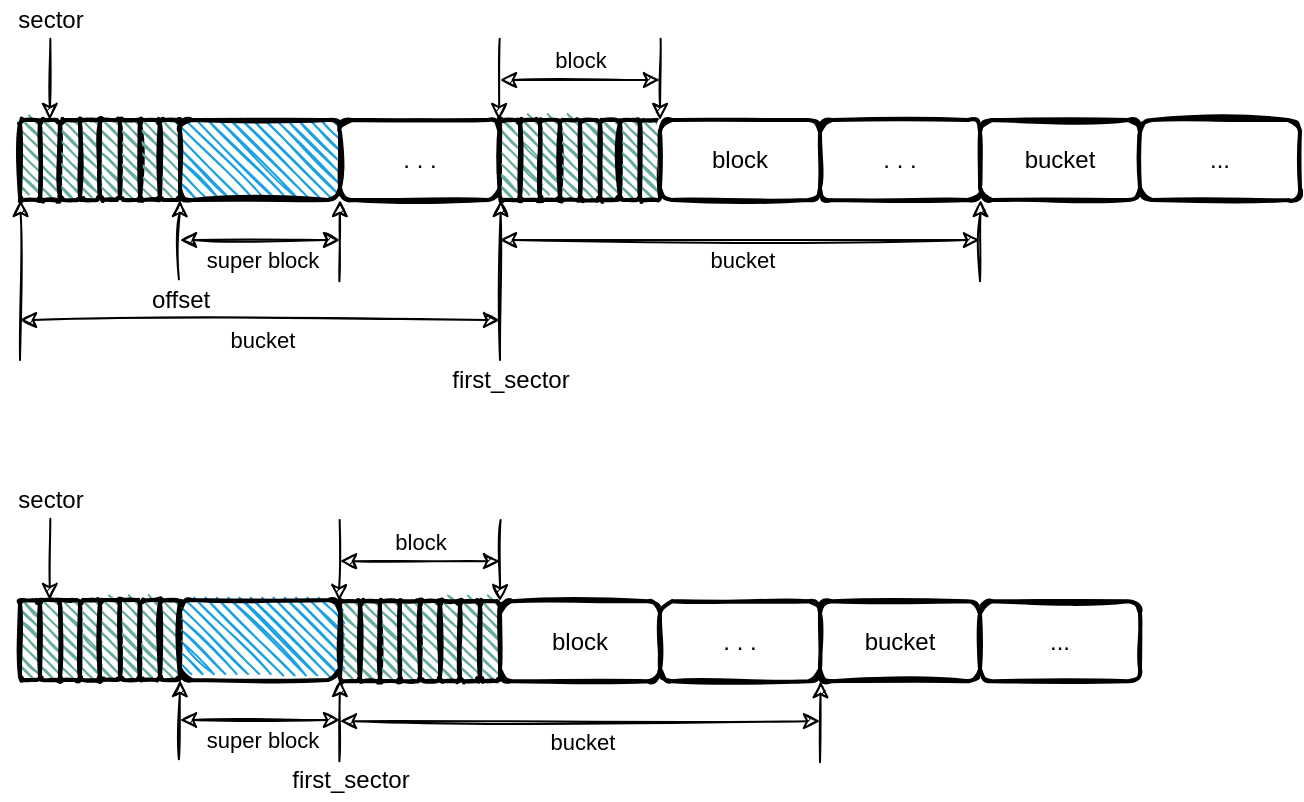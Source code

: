 <mxfile version="15.0.6" type="github">
  <diagram id="NqHhU-2h8I4aDM1TWToB" name="Page-1">
    <mxGraphModel dx="981" dy="637" grid="1" gridSize="10" guides="1" tooltips="1" connect="1" arrows="1" fold="1" page="1" pageScale="1" pageWidth="827" pageHeight="1169" math="0" shadow="0">
      <root>
        <mxCell id="0" />
        <mxCell id="1" parent="0" />
        <mxCell id="b2ZR7eKNKqCj4pdxpmJj-1" value="" style="rounded=1;whiteSpace=wrap;html=1;strokeWidth=2;fillWeight=1;hachureGap=4;hachureAngle=45;fillColor=#1ba1e2;sketch=1;" vertex="1" parent="1">
          <mxGeometry x="120" y="80" width="80" height="40" as="geometry" />
        </mxCell>
        <mxCell id="b2ZR7eKNKqCj4pdxpmJj-3" value="" style="endArrow=classic;html=1;entryX=0;entryY=1;entryDx=0;entryDy=0;sketch=1;exitX=0.486;exitY=-0.017;exitDx=0;exitDy=0;exitPerimeter=0;" edge="1" parent="1" source="b2ZR7eKNKqCj4pdxpmJj-5" target="b2ZR7eKNKqCj4pdxpmJj-1">
          <mxGeometry width="50" height="50" relative="1" as="geometry">
            <mxPoint x="80" y="160" as="sourcePoint" />
            <mxPoint x="130" y="190" as="targetPoint" />
          </mxGeometry>
        </mxCell>
        <mxCell id="b2ZR7eKNKqCj4pdxpmJj-5" value="offset" style="text;html=1;align=center;verticalAlign=middle;resizable=0;points=[];autosize=1;strokeColor=none;fillColor=none;" vertex="1" parent="1">
          <mxGeometry x="100" y="160" width="40" height="20" as="geometry" />
        </mxCell>
        <mxCell id="b2ZR7eKNKqCj4pdxpmJj-6" value="" style="rounded=1;whiteSpace=wrap;html=1;strokeWidth=2;fillWeight=1;hachureGap=4;hachureAngle=45;sketch=1;fillColor=#67AB9F;" vertex="1" parent="1">
          <mxGeometry x="40" y="80" width="10" height="40" as="geometry" />
        </mxCell>
        <mxCell id="b2ZR7eKNKqCj4pdxpmJj-8" value="" style="rounded=1;whiteSpace=wrap;html=1;strokeWidth=2;fillWeight=1;hachureGap=4;hachureAngle=45;sketch=1;fillColor=#67AB9F;" vertex="1" parent="1">
          <mxGeometry x="50" y="80" width="10" height="40" as="geometry" />
        </mxCell>
        <mxCell id="b2ZR7eKNKqCj4pdxpmJj-9" value="" style="rounded=1;whiteSpace=wrap;html=1;strokeWidth=2;fillWeight=1;hachureGap=4;hachureAngle=45;sketch=1;fillColor=#67AB9F;" vertex="1" parent="1">
          <mxGeometry x="60" y="80" width="10" height="40" as="geometry" />
        </mxCell>
        <mxCell id="b2ZR7eKNKqCj4pdxpmJj-10" value="" style="rounded=1;whiteSpace=wrap;html=1;strokeWidth=2;fillWeight=1;hachureGap=4;hachureAngle=45;sketch=1;fillColor=#67AB9F;" vertex="1" parent="1">
          <mxGeometry x="70" y="80" width="10" height="40" as="geometry" />
        </mxCell>
        <mxCell id="b2ZR7eKNKqCj4pdxpmJj-11" value="" style="rounded=1;whiteSpace=wrap;html=1;strokeWidth=2;fillWeight=1;hachureGap=4;hachureAngle=45;sketch=1;fillColor=#67AB9F;" vertex="1" parent="1">
          <mxGeometry x="80" y="80" width="10" height="40" as="geometry" />
        </mxCell>
        <mxCell id="b2ZR7eKNKqCj4pdxpmJj-12" value="" style="rounded=1;whiteSpace=wrap;html=1;strokeWidth=2;fillWeight=1;hachureGap=4;hachureAngle=45;sketch=1;fillColor=#67AB9F;" vertex="1" parent="1">
          <mxGeometry x="90" y="80" width="10" height="40" as="geometry" />
        </mxCell>
        <mxCell id="b2ZR7eKNKqCj4pdxpmJj-13" value="" style="rounded=1;whiteSpace=wrap;html=1;strokeWidth=2;fillWeight=1;hachureGap=4;hachureAngle=45;sketch=1;fillColor=#67AB9F;" vertex="1" parent="1">
          <mxGeometry x="100" y="80" width="10" height="40" as="geometry" />
        </mxCell>
        <mxCell id="b2ZR7eKNKqCj4pdxpmJj-14" value="" style="rounded=1;whiteSpace=wrap;html=1;strokeWidth=2;fillWeight=1;hachureGap=4;hachureAngle=45;sketch=1;fillColor=#67AB9F;" vertex="1" parent="1">
          <mxGeometry x="110" y="80" width="10" height="40" as="geometry" />
        </mxCell>
        <mxCell id="b2ZR7eKNKqCj4pdxpmJj-15" value="" style="endArrow=none;html=1;entryX=0;entryY=1;entryDx=0;entryDy=0;sketch=1;exitX=0.441;exitY=0.029;exitDx=0;exitDy=0;exitPerimeter=0;endFill=0;startArrow=classic;startFill=1;" edge="1" parent="1">
          <mxGeometry width="50" height="50" relative="1" as="geometry">
            <mxPoint x="54.85" y="80.0" as="sourcePoint" />
            <mxPoint x="55.16" y="39.42" as="targetPoint" />
          </mxGeometry>
        </mxCell>
        <mxCell id="b2ZR7eKNKqCj4pdxpmJj-16" value="sector" style="text;html=1;align=center;verticalAlign=middle;resizable=0;points=[];autosize=1;strokeColor=none;fillColor=none;" vertex="1" parent="1">
          <mxGeometry x="30" y="20" width="50" height="20" as="geometry" />
        </mxCell>
        <mxCell id="b2ZR7eKNKqCj4pdxpmJj-17" value="" style="endArrow=classic;html=1;entryX=0;entryY=1;entryDx=0;entryDy=0;sketch=1;exitX=0.441;exitY=0.029;exitDx=0;exitDy=0;exitPerimeter=0;" edge="1" parent="1">
          <mxGeometry width="50" height="50" relative="1" as="geometry">
            <mxPoint x="199.69" y="160.58" as="sourcePoint" />
            <mxPoint x="200" y="120" as="targetPoint" />
          </mxGeometry>
        </mxCell>
        <mxCell id="b2ZR7eKNKqCj4pdxpmJj-18" value="" style="endArrow=classic;startArrow=classic;html=1;sketch=1;" edge="1" parent="1">
          <mxGeometry width="50" height="50" relative="1" as="geometry">
            <mxPoint x="120" y="140" as="sourcePoint" />
            <mxPoint x="200" y="140" as="targetPoint" />
          </mxGeometry>
        </mxCell>
        <mxCell id="b2ZR7eKNKqCj4pdxpmJj-19" value="super block" style="edgeLabel;html=1;align=center;verticalAlign=middle;resizable=0;points=[];" vertex="1" connectable="0" parent="b2ZR7eKNKqCj4pdxpmJj-18">
          <mxGeometry x="0.132" y="-1" relative="1" as="geometry">
            <mxPoint x="-5" y="9" as="offset" />
          </mxGeometry>
        </mxCell>
        <mxCell id="b2ZR7eKNKqCj4pdxpmJj-20" value=". . ." style="rounded=1;whiteSpace=wrap;html=1;strokeWidth=2;fillWeight=1;hachureGap=4;hachureAngle=45;sketch=1;fillColor=#FFFFFF;" vertex="1" parent="1">
          <mxGeometry x="200" y="80" width="80" height="40" as="geometry" />
        </mxCell>
        <mxCell id="b2ZR7eKNKqCj4pdxpmJj-21" value="" style="endArrow=classic;html=1;entryX=0;entryY=1;entryDx=0;entryDy=0;sketch=1;" edge="1" parent="1">
          <mxGeometry width="50" height="50" relative="1" as="geometry">
            <mxPoint x="280" y="200" as="sourcePoint" />
            <mxPoint x="280.31" y="120" as="targetPoint" />
          </mxGeometry>
        </mxCell>
        <mxCell id="b2ZR7eKNKqCj4pdxpmJj-22" value="first_sector" style="text;html=1;align=center;verticalAlign=middle;resizable=0;points=[];autosize=1;strokeColor=none;fillColor=none;" vertex="1" parent="1">
          <mxGeometry x="250" y="200" width="70" height="20" as="geometry" />
        </mxCell>
        <mxCell id="b2ZR7eKNKqCj4pdxpmJj-23" value="bucket" style="rounded=1;whiteSpace=wrap;html=1;strokeWidth=2;fillWeight=1;hachureGap=4;hachureAngle=45;sketch=1;fillColor=#FFFFFF;" vertex="1" parent="1">
          <mxGeometry x="520" y="80" width="80" height="40" as="geometry" />
        </mxCell>
        <mxCell id="b2ZR7eKNKqCj4pdxpmJj-25" value="" style="rounded=1;whiteSpace=wrap;html=1;strokeWidth=2;fillWeight=1;hachureGap=4;hachureAngle=45;sketch=1;fillColor=#67AB9F;" vertex="1" parent="1">
          <mxGeometry x="280" y="80" width="10" height="40" as="geometry" />
        </mxCell>
        <mxCell id="b2ZR7eKNKqCj4pdxpmJj-26" value="" style="rounded=1;whiteSpace=wrap;html=1;strokeWidth=2;fillWeight=1;hachureGap=4;hachureAngle=45;sketch=1;fillColor=#67AB9F;" vertex="1" parent="1">
          <mxGeometry x="290" y="80" width="10" height="40" as="geometry" />
        </mxCell>
        <mxCell id="b2ZR7eKNKqCj4pdxpmJj-27" value="" style="rounded=1;whiteSpace=wrap;html=1;strokeWidth=2;fillWeight=1;hachureGap=4;hachureAngle=45;sketch=1;fillColor=#67AB9F;" vertex="1" parent="1">
          <mxGeometry x="300" y="80" width="10" height="40" as="geometry" />
        </mxCell>
        <mxCell id="b2ZR7eKNKqCj4pdxpmJj-28" value="" style="rounded=1;whiteSpace=wrap;html=1;strokeWidth=2;fillWeight=1;hachureGap=4;hachureAngle=45;sketch=1;fillColor=#67AB9F;" vertex="1" parent="1">
          <mxGeometry x="310" y="80" width="10" height="40" as="geometry" />
        </mxCell>
        <mxCell id="b2ZR7eKNKqCj4pdxpmJj-29" value="" style="rounded=1;whiteSpace=wrap;html=1;strokeWidth=2;fillWeight=1;hachureGap=4;hachureAngle=45;sketch=1;fillColor=#67AB9F;" vertex="1" parent="1">
          <mxGeometry x="320" y="80" width="10" height="40" as="geometry" />
        </mxCell>
        <mxCell id="b2ZR7eKNKqCj4pdxpmJj-30" value="" style="rounded=1;whiteSpace=wrap;html=1;strokeWidth=2;fillWeight=1;hachureGap=4;hachureAngle=45;sketch=1;fillColor=#67AB9F;" vertex="1" parent="1">
          <mxGeometry x="330" y="80" width="10" height="40" as="geometry" />
        </mxCell>
        <mxCell id="b2ZR7eKNKqCj4pdxpmJj-31" value="" style="rounded=1;whiteSpace=wrap;html=1;strokeWidth=2;fillWeight=1;hachureGap=4;hachureAngle=45;sketch=1;fillColor=#67AB9F;" vertex="1" parent="1">
          <mxGeometry x="340" y="80" width="10" height="40" as="geometry" />
        </mxCell>
        <mxCell id="b2ZR7eKNKqCj4pdxpmJj-32" value="" style="rounded=1;whiteSpace=wrap;html=1;strokeWidth=2;fillWeight=1;hachureGap=4;hachureAngle=45;sketch=1;fillColor=#67AB9F;" vertex="1" parent="1">
          <mxGeometry x="350" y="80" width="10" height="40" as="geometry" />
        </mxCell>
        <mxCell id="b2ZR7eKNKqCj4pdxpmJj-33" value="block" style="rounded=1;whiteSpace=wrap;html=1;strokeWidth=2;fillWeight=1;hachureGap=4;hachureAngle=45;sketch=1;fillColor=#FFFFFF;" vertex="1" parent="1">
          <mxGeometry x="360" y="80" width="80" height="40" as="geometry" />
        </mxCell>
        <mxCell id="b2ZR7eKNKqCj4pdxpmJj-34" value=". . ." style="rounded=1;whiteSpace=wrap;html=1;strokeWidth=2;fillWeight=1;hachureGap=4;hachureAngle=45;sketch=1;fillColor=#FFFFFF;" vertex="1" parent="1">
          <mxGeometry x="440" y="80" width="80" height="40" as="geometry" />
        </mxCell>
        <mxCell id="b2ZR7eKNKqCj4pdxpmJj-35" value="..." style="rounded=1;whiteSpace=wrap;html=1;strokeWidth=2;fillWeight=1;hachureGap=4;hachureAngle=45;sketch=1;fillColor=#FFFFFF;" vertex="1" parent="1">
          <mxGeometry x="600" y="80" width="80" height="40" as="geometry" />
        </mxCell>
        <mxCell id="b2ZR7eKNKqCj4pdxpmJj-36" value="" style="endArrow=classic;html=1;entryX=0;entryY=1;entryDx=0;entryDy=0;sketch=1;exitX=0.441;exitY=0.029;exitDx=0;exitDy=0;exitPerimeter=0;" edge="1" parent="1">
          <mxGeometry width="50" height="50" relative="1" as="geometry">
            <mxPoint x="520" y="160.58" as="sourcePoint" />
            <mxPoint x="520.31" y="120" as="targetPoint" />
          </mxGeometry>
        </mxCell>
        <mxCell id="b2ZR7eKNKqCj4pdxpmJj-37" value="" style="endArrow=classic;startArrow=classic;html=1;sketch=1;" edge="1" parent="1">
          <mxGeometry width="50" height="50" relative="1" as="geometry">
            <mxPoint x="280" y="140" as="sourcePoint" />
            <mxPoint x="520" y="140" as="targetPoint" />
          </mxGeometry>
        </mxCell>
        <mxCell id="b2ZR7eKNKqCj4pdxpmJj-38" value="bucket" style="edgeLabel;html=1;align=center;verticalAlign=middle;resizable=0;points=[];" vertex="1" connectable="0" parent="b2ZR7eKNKqCj4pdxpmJj-37">
          <mxGeometry x="-0.062" relative="1" as="geometry">
            <mxPoint x="8" y="10" as="offset" />
          </mxGeometry>
        </mxCell>
        <mxCell id="b2ZR7eKNKqCj4pdxpmJj-39" value="" style="endArrow=none;html=1;entryX=0;entryY=1;entryDx=0;entryDy=0;sketch=1;exitX=0.441;exitY=0.029;exitDx=0;exitDy=0;exitPerimeter=0;endFill=0;startArrow=classic;startFill=1;" edge="1" parent="1">
          <mxGeometry width="50" height="50" relative="1" as="geometry">
            <mxPoint x="279.52" y="80" as="sourcePoint" />
            <mxPoint x="279.83" y="39.42" as="targetPoint" />
          </mxGeometry>
        </mxCell>
        <mxCell id="b2ZR7eKNKqCj4pdxpmJj-40" value="" style="endArrow=none;html=1;entryX=0;entryY=1;entryDx=0;entryDy=0;sketch=1;exitX=0.441;exitY=0.029;exitDx=0;exitDy=0;exitPerimeter=0;endFill=0;startArrow=classic;startFill=1;" edge="1" parent="1">
          <mxGeometry width="50" height="50" relative="1" as="geometry">
            <mxPoint x="360.0" y="80" as="sourcePoint" />
            <mxPoint x="360.31" y="39.42" as="targetPoint" />
          </mxGeometry>
        </mxCell>
        <mxCell id="b2ZR7eKNKqCj4pdxpmJj-41" value="" style="endArrow=classic;startArrow=classic;html=1;sketch=1;" edge="1" parent="1">
          <mxGeometry width="50" height="50" relative="1" as="geometry">
            <mxPoint x="280" y="60" as="sourcePoint" />
            <mxPoint x="360" y="60" as="targetPoint" />
          </mxGeometry>
        </mxCell>
        <mxCell id="b2ZR7eKNKqCj4pdxpmJj-42" value="block" style="edgeLabel;html=1;align=center;verticalAlign=middle;resizable=0;points=[];" vertex="1" connectable="0" parent="b2ZR7eKNKqCj4pdxpmJj-41">
          <mxGeometry x="-0.062" relative="1" as="geometry">
            <mxPoint x="2" y="-10" as="offset" />
          </mxGeometry>
        </mxCell>
        <mxCell id="b2ZR7eKNKqCj4pdxpmJj-43" value="" style="endArrow=classic;html=1;entryX=0;entryY=1;entryDx=0;entryDy=0;sketch=1;" edge="1" parent="1">
          <mxGeometry width="50" height="50" relative="1" as="geometry">
            <mxPoint x="40" y="200" as="sourcePoint" />
            <mxPoint x="40.31" y="120" as="targetPoint" />
          </mxGeometry>
        </mxCell>
        <mxCell id="b2ZR7eKNKqCj4pdxpmJj-44" value="" style="endArrow=classic;startArrow=classic;html=1;sketch=1;" edge="1" parent="1">
          <mxGeometry width="50" height="50" relative="1" as="geometry">
            <mxPoint x="40" y="180" as="sourcePoint" />
            <mxPoint x="280" y="180" as="targetPoint" />
          </mxGeometry>
        </mxCell>
        <mxCell id="b2ZR7eKNKqCj4pdxpmJj-45" value="bucket" style="edgeLabel;html=1;align=center;verticalAlign=middle;resizable=0;points=[];" vertex="1" connectable="0" parent="b2ZR7eKNKqCj4pdxpmJj-44">
          <mxGeometry x="-0.062" relative="1" as="geometry">
            <mxPoint x="8" y="10" as="offset" />
          </mxGeometry>
        </mxCell>
        <mxCell id="b2ZR7eKNKqCj4pdxpmJj-46" value="" style="rounded=1;whiteSpace=wrap;html=1;strokeWidth=2;fillWeight=1;hachureGap=4;hachureAngle=45;fillColor=#1ba1e2;sketch=1;" vertex="1" parent="1">
          <mxGeometry x="120" y="320" width="80" height="40" as="geometry" />
        </mxCell>
        <mxCell id="b2ZR7eKNKqCj4pdxpmJj-47" value="" style="endArrow=classic;html=1;entryX=0;entryY=1;entryDx=0;entryDy=0;sketch=1;exitX=0.486;exitY=-0.017;exitDx=0;exitDy=0;exitPerimeter=0;" edge="1" parent="1" target="b2ZR7eKNKqCj4pdxpmJj-46">
          <mxGeometry width="50" height="50" relative="1" as="geometry">
            <mxPoint x="119.44" y="399.66" as="sourcePoint" />
            <mxPoint x="130" y="430" as="targetPoint" />
          </mxGeometry>
        </mxCell>
        <mxCell id="b2ZR7eKNKqCj4pdxpmJj-49" value="" style="rounded=1;whiteSpace=wrap;html=1;strokeWidth=2;fillWeight=1;hachureGap=4;hachureAngle=45;sketch=1;fillColor=#67AB9F;" vertex="1" parent="1">
          <mxGeometry x="40" y="320" width="10" height="40" as="geometry" />
        </mxCell>
        <mxCell id="b2ZR7eKNKqCj4pdxpmJj-50" value="" style="rounded=1;whiteSpace=wrap;html=1;strokeWidth=2;fillWeight=1;hachureGap=4;hachureAngle=45;sketch=1;fillColor=#67AB9F;" vertex="1" parent="1">
          <mxGeometry x="50" y="320" width="10" height="40" as="geometry" />
        </mxCell>
        <mxCell id="b2ZR7eKNKqCj4pdxpmJj-51" value="" style="rounded=1;whiteSpace=wrap;html=1;strokeWidth=2;fillWeight=1;hachureGap=4;hachureAngle=45;sketch=1;fillColor=#67AB9F;" vertex="1" parent="1">
          <mxGeometry x="60" y="320" width="10" height="40" as="geometry" />
        </mxCell>
        <mxCell id="b2ZR7eKNKqCj4pdxpmJj-52" value="" style="rounded=1;whiteSpace=wrap;html=1;strokeWidth=2;fillWeight=1;hachureGap=4;hachureAngle=45;sketch=1;fillColor=#67AB9F;" vertex="1" parent="1">
          <mxGeometry x="70" y="320" width="10" height="40" as="geometry" />
        </mxCell>
        <mxCell id="b2ZR7eKNKqCj4pdxpmJj-53" value="" style="rounded=1;whiteSpace=wrap;html=1;strokeWidth=2;fillWeight=1;hachureGap=4;hachureAngle=45;sketch=1;fillColor=#67AB9F;" vertex="1" parent="1">
          <mxGeometry x="80" y="320" width="10" height="40" as="geometry" />
        </mxCell>
        <mxCell id="b2ZR7eKNKqCj4pdxpmJj-54" value="" style="rounded=1;whiteSpace=wrap;html=1;strokeWidth=2;fillWeight=1;hachureGap=4;hachureAngle=45;sketch=1;fillColor=#67AB9F;" vertex="1" parent="1">
          <mxGeometry x="90" y="320" width="10" height="40" as="geometry" />
        </mxCell>
        <mxCell id="b2ZR7eKNKqCj4pdxpmJj-55" value="" style="rounded=1;whiteSpace=wrap;html=1;strokeWidth=2;fillWeight=1;hachureGap=4;hachureAngle=45;sketch=1;fillColor=#67AB9F;" vertex="1" parent="1">
          <mxGeometry x="100" y="320" width="10" height="40" as="geometry" />
        </mxCell>
        <mxCell id="b2ZR7eKNKqCj4pdxpmJj-56" value="" style="rounded=1;whiteSpace=wrap;html=1;strokeWidth=2;fillWeight=1;hachureGap=4;hachureAngle=45;sketch=1;fillColor=#67AB9F;" vertex="1" parent="1">
          <mxGeometry x="110" y="320" width="10" height="40" as="geometry" />
        </mxCell>
        <mxCell id="b2ZR7eKNKqCj4pdxpmJj-57" value="" style="endArrow=none;html=1;entryX=0;entryY=1;entryDx=0;entryDy=0;sketch=1;exitX=0.441;exitY=0.029;exitDx=0;exitDy=0;exitPerimeter=0;endFill=0;startArrow=classic;startFill=1;" edge="1" parent="1">
          <mxGeometry width="50" height="50" relative="1" as="geometry">
            <mxPoint x="54.85" y="320" as="sourcePoint" />
            <mxPoint x="55.16" y="279.42" as="targetPoint" />
          </mxGeometry>
        </mxCell>
        <mxCell id="b2ZR7eKNKqCj4pdxpmJj-58" value="sector" style="text;html=1;align=center;verticalAlign=middle;resizable=0;points=[];autosize=1;strokeColor=none;fillColor=none;" vertex="1" parent="1">
          <mxGeometry x="30" y="260" width="50" height="20" as="geometry" />
        </mxCell>
        <mxCell id="b2ZR7eKNKqCj4pdxpmJj-59" value="" style="endArrow=classic;html=1;entryX=0;entryY=1;entryDx=0;entryDy=0;sketch=1;exitX=0.441;exitY=0.029;exitDx=0;exitDy=0;exitPerimeter=0;" edge="1" parent="1">
          <mxGeometry width="50" height="50" relative="1" as="geometry">
            <mxPoint x="199.69" y="400.58" as="sourcePoint" />
            <mxPoint x="200" y="360" as="targetPoint" />
          </mxGeometry>
        </mxCell>
        <mxCell id="b2ZR7eKNKqCj4pdxpmJj-60" value="" style="endArrow=classic;startArrow=classic;html=1;sketch=1;" edge="1" parent="1">
          <mxGeometry width="50" height="50" relative="1" as="geometry">
            <mxPoint x="120" y="380" as="sourcePoint" />
            <mxPoint x="200" y="380" as="targetPoint" />
          </mxGeometry>
        </mxCell>
        <mxCell id="b2ZR7eKNKqCj4pdxpmJj-61" value="super block" style="edgeLabel;html=1;align=center;verticalAlign=middle;resizable=0;points=[];" vertex="1" connectable="0" parent="b2ZR7eKNKqCj4pdxpmJj-60">
          <mxGeometry x="0.132" y="-1" relative="1" as="geometry">
            <mxPoint x="-5" y="9" as="offset" />
          </mxGeometry>
        </mxCell>
        <mxCell id="b2ZR7eKNKqCj4pdxpmJj-64" value="first_sector" style="text;html=1;align=center;verticalAlign=middle;resizable=0;points=[];autosize=1;strokeColor=none;fillColor=none;" vertex="1" parent="1">
          <mxGeometry x="170" y="400" width="70" height="20" as="geometry" />
        </mxCell>
        <mxCell id="b2ZR7eKNKqCj4pdxpmJj-65" value="bucket" style="rounded=1;whiteSpace=wrap;html=1;strokeWidth=2;fillWeight=1;hachureGap=4;hachureAngle=45;sketch=1;fillColor=#FFFFFF;" vertex="1" parent="1">
          <mxGeometry x="440" y="320.58" width="80" height="40" as="geometry" />
        </mxCell>
        <mxCell id="b2ZR7eKNKqCj4pdxpmJj-66" value="" style="rounded=1;whiteSpace=wrap;html=1;strokeWidth=2;fillWeight=1;hachureGap=4;hachureAngle=45;sketch=1;fillColor=#67AB9F;" vertex="1" parent="1">
          <mxGeometry x="200" y="320.58" width="10" height="40" as="geometry" />
        </mxCell>
        <mxCell id="b2ZR7eKNKqCj4pdxpmJj-67" value="" style="rounded=1;whiteSpace=wrap;html=1;strokeWidth=2;fillWeight=1;hachureGap=4;hachureAngle=45;sketch=1;fillColor=#67AB9F;" vertex="1" parent="1">
          <mxGeometry x="210" y="320.58" width="10" height="40" as="geometry" />
        </mxCell>
        <mxCell id="b2ZR7eKNKqCj4pdxpmJj-68" value="" style="rounded=1;whiteSpace=wrap;html=1;strokeWidth=2;fillWeight=1;hachureGap=4;hachureAngle=45;sketch=1;fillColor=#67AB9F;" vertex="1" parent="1">
          <mxGeometry x="220" y="320.58" width="10" height="40" as="geometry" />
        </mxCell>
        <mxCell id="b2ZR7eKNKqCj4pdxpmJj-69" value="" style="rounded=1;whiteSpace=wrap;html=1;strokeWidth=2;fillWeight=1;hachureGap=4;hachureAngle=45;sketch=1;fillColor=#67AB9F;" vertex="1" parent="1">
          <mxGeometry x="230" y="320.58" width="10" height="40" as="geometry" />
        </mxCell>
        <mxCell id="b2ZR7eKNKqCj4pdxpmJj-70" value="" style="rounded=1;whiteSpace=wrap;html=1;strokeWidth=2;fillWeight=1;hachureGap=4;hachureAngle=45;sketch=1;fillColor=#67AB9F;" vertex="1" parent="1">
          <mxGeometry x="240" y="320.58" width="10" height="40" as="geometry" />
        </mxCell>
        <mxCell id="b2ZR7eKNKqCj4pdxpmJj-71" value="" style="rounded=1;whiteSpace=wrap;html=1;strokeWidth=2;fillWeight=1;hachureGap=4;hachureAngle=45;sketch=1;fillColor=#67AB9F;" vertex="1" parent="1">
          <mxGeometry x="250" y="320.58" width="10" height="40" as="geometry" />
        </mxCell>
        <mxCell id="b2ZR7eKNKqCj4pdxpmJj-72" value="" style="rounded=1;whiteSpace=wrap;html=1;strokeWidth=2;fillWeight=1;hachureGap=4;hachureAngle=45;sketch=1;fillColor=#67AB9F;" vertex="1" parent="1">
          <mxGeometry x="260" y="320.58" width="10" height="40" as="geometry" />
        </mxCell>
        <mxCell id="b2ZR7eKNKqCj4pdxpmJj-73" value="" style="rounded=1;whiteSpace=wrap;html=1;strokeWidth=2;fillWeight=1;hachureGap=4;hachureAngle=45;sketch=1;fillColor=#67AB9F;" vertex="1" parent="1">
          <mxGeometry x="270" y="320.58" width="10" height="40" as="geometry" />
        </mxCell>
        <mxCell id="b2ZR7eKNKqCj4pdxpmJj-74" value="block" style="rounded=1;whiteSpace=wrap;html=1;strokeWidth=2;fillWeight=1;hachureGap=4;hachureAngle=45;sketch=1;fillColor=#FFFFFF;" vertex="1" parent="1">
          <mxGeometry x="280" y="320.58" width="80" height="40" as="geometry" />
        </mxCell>
        <mxCell id="b2ZR7eKNKqCj4pdxpmJj-75" value=". . ." style="rounded=1;whiteSpace=wrap;html=1;strokeWidth=2;fillWeight=1;hachureGap=4;hachureAngle=45;sketch=1;fillColor=#FFFFFF;" vertex="1" parent="1">
          <mxGeometry x="360" y="320.58" width="80" height="40" as="geometry" />
        </mxCell>
        <mxCell id="b2ZR7eKNKqCj4pdxpmJj-76" value="..." style="rounded=1;whiteSpace=wrap;html=1;strokeWidth=2;fillWeight=1;hachureGap=4;hachureAngle=45;sketch=1;fillColor=#FFFFFF;" vertex="1" parent="1">
          <mxGeometry x="520" y="320.58" width="80" height="40" as="geometry" />
        </mxCell>
        <mxCell id="b2ZR7eKNKqCj4pdxpmJj-77" value="" style="endArrow=classic;html=1;entryX=0;entryY=1;entryDx=0;entryDy=0;sketch=1;exitX=0.441;exitY=0.029;exitDx=0;exitDy=0;exitPerimeter=0;" edge="1" parent="1">
          <mxGeometry width="50" height="50" relative="1" as="geometry">
            <mxPoint x="440" y="401.16" as="sourcePoint" />
            <mxPoint x="440.31" y="360.58" as="targetPoint" />
          </mxGeometry>
        </mxCell>
        <mxCell id="b2ZR7eKNKqCj4pdxpmJj-78" value="" style="endArrow=classic;startArrow=classic;html=1;sketch=1;" edge="1" parent="1">
          <mxGeometry width="50" height="50" relative="1" as="geometry">
            <mxPoint x="200" y="380.58" as="sourcePoint" />
            <mxPoint x="440" y="380.58" as="targetPoint" />
          </mxGeometry>
        </mxCell>
        <mxCell id="b2ZR7eKNKqCj4pdxpmJj-79" value="bucket" style="edgeLabel;html=1;align=center;verticalAlign=middle;resizable=0;points=[];" vertex="1" connectable="0" parent="b2ZR7eKNKqCj4pdxpmJj-78">
          <mxGeometry x="-0.062" relative="1" as="geometry">
            <mxPoint x="8" y="10" as="offset" />
          </mxGeometry>
        </mxCell>
        <mxCell id="b2ZR7eKNKqCj4pdxpmJj-80" value="" style="endArrow=none;html=1;entryX=0;entryY=1;entryDx=0;entryDy=0;sketch=1;exitX=0.441;exitY=0.029;exitDx=0;exitDy=0;exitPerimeter=0;endFill=0;startArrow=classic;startFill=1;" edge="1" parent="1">
          <mxGeometry width="50" height="50" relative="1" as="geometry">
            <mxPoint x="199.52" y="320.58" as="sourcePoint" />
            <mxPoint x="199.83" y="280.0" as="targetPoint" />
          </mxGeometry>
        </mxCell>
        <mxCell id="b2ZR7eKNKqCj4pdxpmJj-81" value="" style="endArrow=none;html=1;entryX=0;entryY=1;entryDx=0;entryDy=0;sketch=1;exitX=0.441;exitY=0.029;exitDx=0;exitDy=0;exitPerimeter=0;endFill=0;startArrow=classic;startFill=1;" edge="1" parent="1">
          <mxGeometry width="50" height="50" relative="1" as="geometry">
            <mxPoint x="280" y="320.58" as="sourcePoint" />
            <mxPoint x="280.31" y="280.0" as="targetPoint" />
          </mxGeometry>
        </mxCell>
        <mxCell id="b2ZR7eKNKqCj4pdxpmJj-82" value="" style="endArrow=classic;startArrow=classic;html=1;sketch=1;" edge="1" parent="1">
          <mxGeometry width="50" height="50" relative="1" as="geometry">
            <mxPoint x="200" y="300.58" as="sourcePoint" />
            <mxPoint x="280" y="300.58" as="targetPoint" />
          </mxGeometry>
        </mxCell>
        <mxCell id="b2ZR7eKNKqCj4pdxpmJj-83" value="block" style="edgeLabel;html=1;align=center;verticalAlign=middle;resizable=0;points=[];" vertex="1" connectable="0" parent="b2ZR7eKNKqCj4pdxpmJj-82">
          <mxGeometry x="-0.062" relative="1" as="geometry">
            <mxPoint x="2" y="-10" as="offset" />
          </mxGeometry>
        </mxCell>
      </root>
    </mxGraphModel>
  </diagram>
</mxfile>
